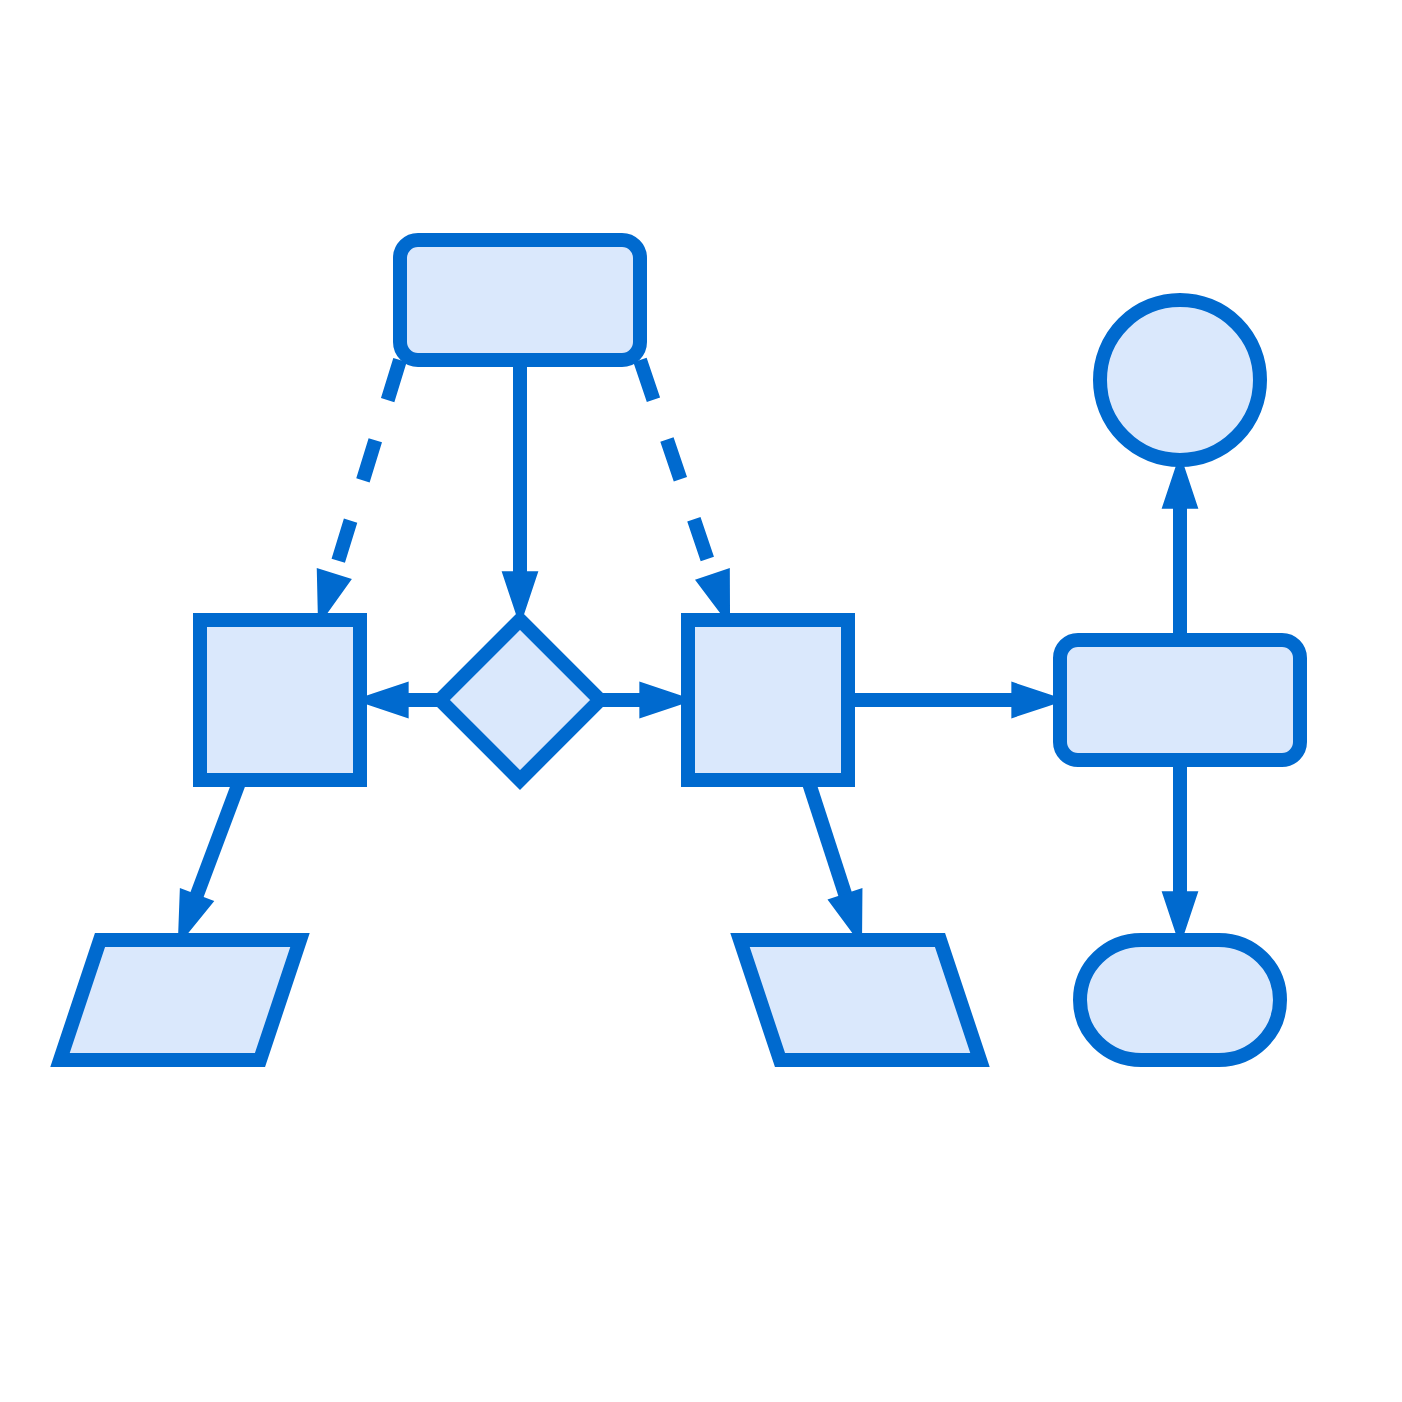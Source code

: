 <mxfile version="26.2.14">
  <diagram id="C5RBs43oDa-KdzZeNtuy" name="Page-1">
    <mxGraphModel dx="1602" dy="1110" grid="1" gridSize="10" guides="1" tooltips="1" connect="1" arrows="1" fold="1" page="1" pageScale="1" pageWidth="827" pageHeight="1169" math="0" shadow="0">
      <root>
        <mxCell id="WIyWlLk6GJQsqaUBKTNV-0" />
        <mxCell id="WIyWlLk6GJQsqaUBKTNV-1" parent="WIyWlLk6GJQsqaUBKTNV-0" />
        <mxCell id="2_lGLRCkiy66lWT0s08g-2" value="" style="rounded=1;whiteSpace=wrap;html=1;fillColor=default;strokeColor=none;" vertex="1" parent="WIyWlLk6GJQsqaUBKTNV-1">
          <mxGeometry x="-40" y="60" width="700" height="700" as="geometry" />
        </mxCell>
        <mxCell id="xZQY71x421pRE-uKHZpD-10" style="edgeStyle=orthogonalEdgeStyle;rounded=0;orthogonalLoop=1;jettySize=auto;html=1;exitX=0.5;exitY=1;exitDx=0;exitDy=0;entryX=0.5;entryY=0;entryDx=0;entryDy=0;fillColor=#dae8fc;strokeColor=#006ACF;strokeWidth=7;endArrow=blockThin;endFill=1;" parent="WIyWlLk6GJQsqaUBKTNV-1" source="xZQY71x421pRE-uKHZpD-8" target="xZQY71x421pRE-uKHZpD-9" edge="1">
          <mxGeometry relative="1" as="geometry" />
        </mxCell>
        <mxCell id="xZQY71x421pRE-uKHZpD-8" value="" style="rounded=1;whiteSpace=wrap;html=1;fillColor=#dae8fc;strokeColor=#006ACF;strokeWidth=7;" parent="WIyWlLk6GJQsqaUBKTNV-1" vertex="1">
          <mxGeometry x="160" y="180" width="120" height="60" as="geometry" />
        </mxCell>
        <mxCell id="xZQY71x421pRE-uKHZpD-19" value="" style="edgeStyle=orthogonalEdgeStyle;rounded=0;orthogonalLoop=1;jettySize=auto;html=1;fillColor=#dae8fc;strokeColor=#006ACF;strokeWidth=7;endArrow=blockThin;endFill=1;" parent="WIyWlLk6GJQsqaUBKTNV-1" source="xZQY71x421pRE-uKHZpD-9" target="xZQY71x421pRE-uKHZpD-17" edge="1">
          <mxGeometry relative="1" as="geometry" />
        </mxCell>
        <mxCell id="xZQY71x421pRE-uKHZpD-20" value="" style="edgeStyle=orthogonalEdgeStyle;rounded=0;orthogonalLoop=1;jettySize=auto;html=1;fillColor=#dae8fc;strokeColor=#006ACF;strokeWidth=7;endArrow=blockThin;endFill=1;" parent="WIyWlLk6GJQsqaUBKTNV-1" source="xZQY71x421pRE-uKHZpD-9" target="xZQY71x421pRE-uKHZpD-18" edge="1">
          <mxGeometry relative="1" as="geometry" />
        </mxCell>
        <mxCell id="xZQY71x421pRE-uKHZpD-9" value="" style="rhombus;whiteSpace=wrap;html=1;fillColor=#dae8fc;strokeColor=#006ACF;strokeWidth=7;" parent="WIyWlLk6GJQsqaUBKTNV-1" vertex="1">
          <mxGeometry x="180" y="370" width="80" height="80" as="geometry" />
        </mxCell>
        <mxCell id="xZQY71x421pRE-uKHZpD-11" value="" style="ellipse;whiteSpace=wrap;html=1;aspect=fixed;fillColor=#dae8fc;strokeColor=#006ACF;strokeWidth=7;" parent="WIyWlLk6GJQsqaUBKTNV-1" vertex="1">
          <mxGeometry x="510" y="210" width="80" height="80" as="geometry" />
        </mxCell>
        <mxCell id="xZQY71x421pRE-uKHZpD-14" value="" style="strokeWidth=7;html=1;shape=mxgraph.flowchart.terminator;whiteSpace=wrap;fillColor=#dae8fc;strokeColor=#006ACF;" parent="WIyWlLk6GJQsqaUBKTNV-1" vertex="1">
          <mxGeometry x="500" y="530" width="100" height="60" as="geometry" />
        </mxCell>
        <mxCell id="xZQY71x421pRE-uKHZpD-32" value="" style="edgeStyle=orthogonalEdgeStyle;rounded=0;orthogonalLoop=1;jettySize=auto;html=1;fillColor=#dae8fc;strokeColor=#006ACF;strokeWidth=7;endArrow=blockThin;endFill=1;" parent="WIyWlLk6GJQsqaUBKTNV-1" source="xZQY71x421pRE-uKHZpD-16" target="xZQY71x421pRE-uKHZpD-14" edge="1">
          <mxGeometry relative="1" as="geometry" />
        </mxCell>
        <mxCell id="xZQY71x421pRE-uKHZpD-33" value="" style="edgeStyle=orthogonalEdgeStyle;rounded=0;orthogonalLoop=1;jettySize=auto;html=1;fillColor=#dae8fc;strokeColor=#006ACF;strokeWidth=7;endArrow=blockThin;endFill=1;" parent="WIyWlLk6GJQsqaUBKTNV-1" source="xZQY71x421pRE-uKHZpD-16" target="xZQY71x421pRE-uKHZpD-11" edge="1">
          <mxGeometry relative="1" as="geometry" />
        </mxCell>
        <mxCell id="xZQY71x421pRE-uKHZpD-16" value="" style="rounded=1;whiteSpace=wrap;html=1;fillColor=#dae8fc;strokeColor=#006ACF;strokeWidth=7;" parent="WIyWlLk6GJQsqaUBKTNV-1" vertex="1">
          <mxGeometry x="490" y="380" width="120" height="60" as="geometry" />
        </mxCell>
        <mxCell id="xZQY71x421pRE-uKHZpD-17" value="" style="whiteSpace=wrap;html=1;aspect=fixed;fillColor=#dae8fc;strokeColor=#006ACF;strokeWidth=7;" parent="WIyWlLk6GJQsqaUBKTNV-1" vertex="1">
          <mxGeometry x="60" y="370" width="80" height="80" as="geometry" />
        </mxCell>
        <mxCell id="xZQY71x421pRE-uKHZpD-29" style="edgeStyle=orthogonalEdgeStyle;rounded=0;orthogonalLoop=1;jettySize=auto;html=1;exitX=1;exitY=0.5;exitDx=0;exitDy=0;entryX=0;entryY=0.5;entryDx=0;entryDy=0;fillColor=#dae8fc;strokeColor=#006ACF;strokeWidth=7;endArrow=blockThin;endFill=1;" parent="WIyWlLk6GJQsqaUBKTNV-1" source="xZQY71x421pRE-uKHZpD-18" target="xZQY71x421pRE-uKHZpD-16" edge="1">
          <mxGeometry relative="1" as="geometry" />
        </mxCell>
        <mxCell id="xZQY71x421pRE-uKHZpD-18" value="" style="whiteSpace=wrap;html=1;aspect=fixed;fillColor=#dae8fc;strokeColor=#006ACF;strokeWidth=7;" parent="WIyWlLk6GJQsqaUBKTNV-1" vertex="1">
          <mxGeometry x="304" y="370" width="80" height="80" as="geometry" />
        </mxCell>
        <mxCell id="xZQY71x421pRE-uKHZpD-21" value="" style="shape=parallelogram;perimeter=parallelogramPerimeter;whiteSpace=wrap;html=1;fixedSize=1;fillColor=#dae8fc;strokeColor=#006ACF;strokeWidth=7;" parent="WIyWlLk6GJQsqaUBKTNV-1" vertex="1">
          <mxGeometry x="-10" y="530" width="120" height="60" as="geometry" />
        </mxCell>
        <mxCell id="xZQY71x421pRE-uKHZpD-22" value="" style="shape=parallelogram;perimeter=parallelogramPerimeter;whiteSpace=wrap;html=1;fixedSize=1;flipH=1;fillColor=#dae8fc;strokeColor=#006ACF;strokeWidth=7;" parent="WIyWlLk6GJQsqaUBKTNV-1" vertex="1">
          <mxGeometry x="330" y="530" width="120" height="60" as="geometry" />
        </mxCell>
        <mxCell id="xZQY71x421pRE-uKHZpD-24" style="rounded=0;orthogonalLoop=1;jettySize=auto;html=1;exitX=0.25;exitY=1;exitDx=0;exitDy=0;entryX=0.5;entryY=0;entryDx=0;entryDy=0;fillColor=#dae8fc;strokeColor=#006ACF;strokeWidth=7;endArrow=blockThin;endFill=1;" parent="WIyWlLk6GJQsqaUBKTNV-1" source="xZQY71x421pRE-uKHZpD-17" target="xZQY71x421pRE-uKHZpD-21" edge="1">
          <mxGeometry relative="1" as="geometry">
            <mxPoint x="170" y="250" as="sourcePoint" />
            <mxPoint x="127" y="350" as="targetPoint" />
          </mxGeometry>
        </mxCell>
        <mxCell id="xZQY71x421pRE-uKHZpD-25" style="rounded=0;orthogonalLoop=1;jettySize=auto;html=1;exitX=1;exitY=1;exitDx=0;exitDy=0;entryX=0.25;entryY=0;entryDx=0;entryDy=0;dashed=1;fillColor=#dae8fc;strokeColor=#006ACF;strokeWidth=7;endArrow=blockThin;endFill=1;" parent="WIyWlLk6GJQsqaUBKTNV-1" source="xZQY71x421pRE-uKHZpD-8" target="xZQY71x421pRE-uKHZpD-18" edge="1">
          <mxGeometry relative="1" as="geometry">
            <mxPoint x="180" y="260" as="sourcePoint" />
            <mxPoint x="137" y="360" as="targetPoint" />
          </mxGeometry>
        </mxCell>
        <mxCell id="xZQY71x421pRE-uKHZpD-26" style="rounded=0;orthogonalLoop=1;jettySize=auto;html=1;exitX=0.75;exitY=1;exitDx=0;exitDy=0;entryX=0.5;entryY=0;entryDx=0;entryDy=0;fillColor=#dae8fc;strokeColor=#006ACF;strokeWidth=7;endArrow=blockThin;endFill=1;" parent="WIyWlLk6GJQsqaUBKTNV-1" source="xZQY71x421pRE-uKHZpD-18" target="xZQY71x421pRE-uKHZpD-22" edge="1">
          <mxGeometry relative="1" as="geometry">
            <mxPoint x="190" y="270" as="sourcePoint" />
            <mxPoint x="147" y="370" as="targetPoint" />
          </mxGeometry>
        </mxCell>
        <mxCell id="xZQY71x421pRE-uKHZpD-27" style="rounded=0;orthogonalLoop=1;jettySize=auto;html=1;exitX=0;exitY=1;exitDx=0;exitDy=0;entryX=0.75;entryY=0;entryDx=0;entryDy=0;dashed=1;fillColor=#dae8fc;strokeColor=#006ACF;strokeWidth=7;endArrow=blockThin;endFill=1;" parent="WIyWlLk6GJQsqaUBKTNV-1" source="xZQY71x421pRE-uKHZpD-8" target="xZQY71x421pRE-uKHZpD-17" edge="1">
          <mxGeometry relative="1" as="geometry" />
        </mxCell>
      </root>
    </mxGraphModel>
  </diagram>
</mxfile>
